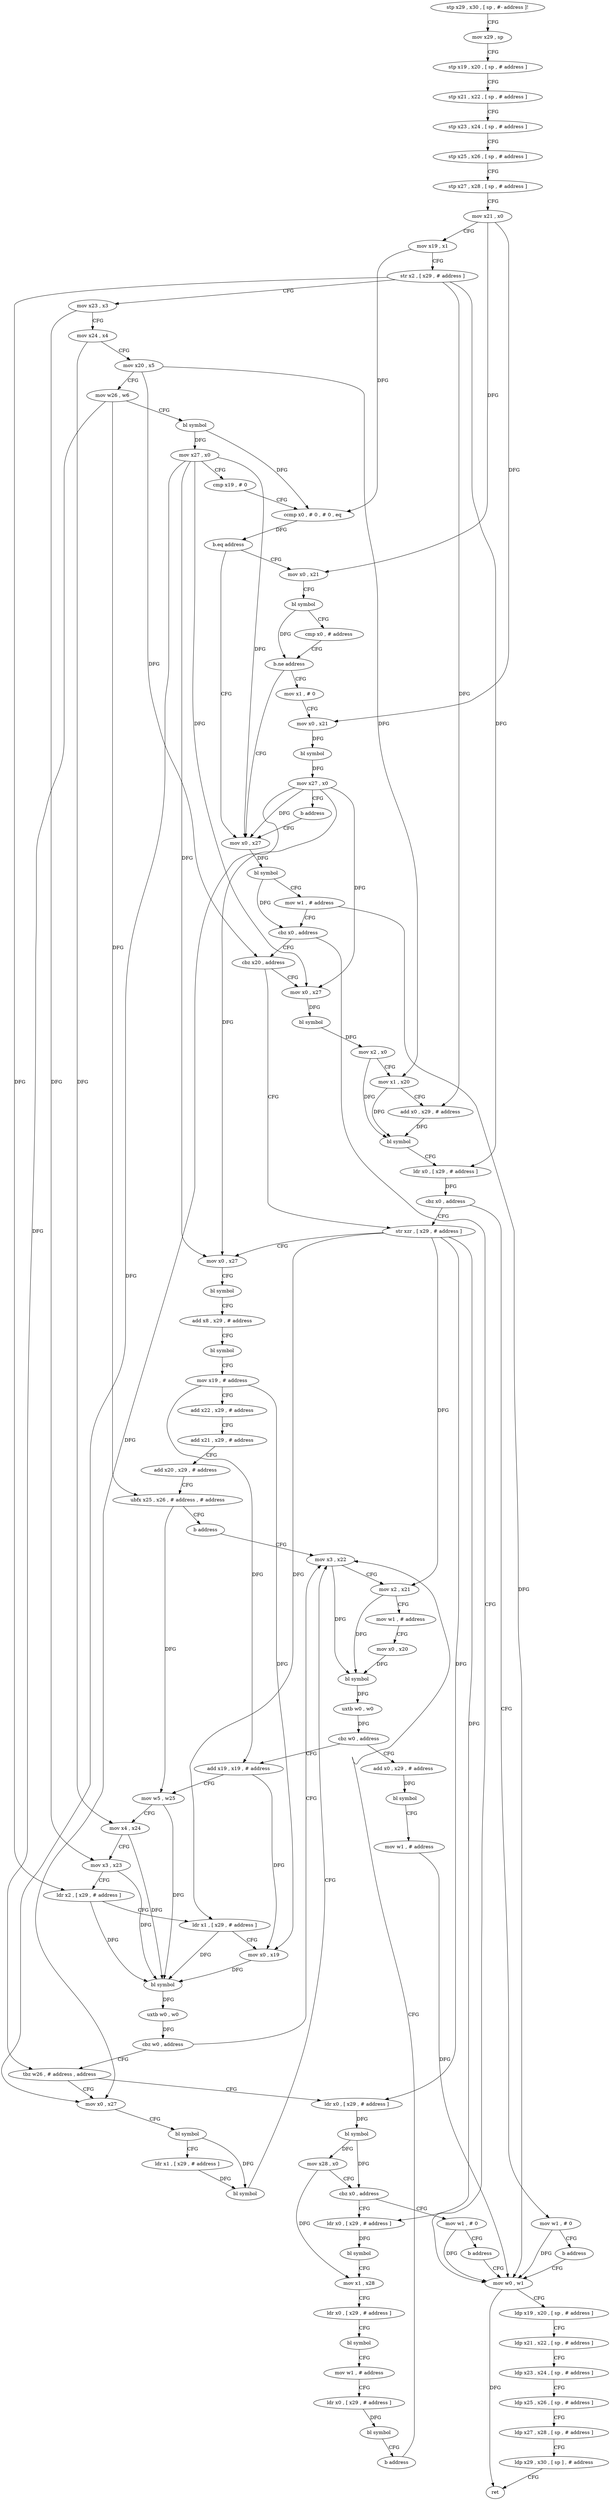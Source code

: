 digraph "func" {
"98744" [label = "stp x29 , x30 , [ sp , #- address ]!" ]
"98748" [label = "mov x29 , sp" ]
"98752" [label = "stp x19 , x20 , [ sp , # address ]" ]
"98756" [label = "stp x21 , x22 , [ sp , # address ]" ]
"98760" [label = "stp x23 , x24 , [ sp , # address ]" ]
"98764" [label = "stp x25 , x26 , [ sp , # address ]" ]
"98768" [label = "stp x27 , x28 , [ sp , # address ]" ]
"98772" [label = "mov x21 , x0" ]
"98776" [label = "mov x19 , x1" ]
"98780" [label = "str x2 , [ x29 , # address ]" ]
"98784" [label = "mov x23 , x3" ]
"98788" [label = "mov x24 , x4" ]
"98792" [label = "mov x20 , x5" ]
"98796" [label = "mov w26 , w6" ]
"98800" [label = "bl symbol" ]
"98804" [label = "mov x27 , x0" ]
"98808" [label = "cmp x19 , # 0" ]
"98812" [label = "ccmp x0 , # 0 , # 0 , eq" ]
"98816" [label = "b.eq address" ]
"98916" [label = "mov x0 , x21" ]
"98820" [label = "mov x0 , x27" ]
"98920" [label = "bl symbol" ]
"98924" [label = "cmp x0 , # address" ]
"98928" [label = "b.ne address" ]
"98932" [label = "mov x1 , # 0" ]
"98824" [label = "bl symbol" ]
"98828" [label = "mov w1 , # address" ]
"98832" [label = "cbz x0 , address" ]
"99112" [label = "mov w0 , w1" ]
"98836" [label = "cbz x20 , address" ]
"98936" [label = "mov x0 , x21" ]
"98940" [label = "bl symbol" ]
"98944" [label = "mov x27 , x0" ]
"98948" [label = "b address" ]
"99116" [label = "ldp x19 , x20 , [ sp , # address ]" ]
"99120" [label = "ldp x21 , x22 , [ sp , # address ]" ]
"99124" [label = "ldp x23 , x24 , [ sp , # address ]" ]
"99128" [label = "ldp x25 , x26 , [ sp , # address ]" ]
"99132" [label = "ldp x27 , x28 , [ sp , # address ]" ]
"99136" [label = "ldp x29 , x30 , [ sp ] , # address" ]
"99140" [label = "ret" ]
"98872" [label = "str xzr , [ x29 , # address ]" ]
"98840" [label = "mov x0 , x27" ]
"98876" [label = "mov x0 , x27" ]
"98880" [label = "bl symbol" ]
"98884" [label = "add x8 , x29 , # address" ]
"98888" [label = "bl symbol" ]
"98892" [label = "mov x19 , # address" ]
"98896" [label = "add x22 , x29 , # address" ]
"98900" [label = "add x21 , x29 , # address" ]
"98904" [label = "add x20 , x29 , # address" ]
"98908" [label = "ubfx x25 , x26 , # address , # address" ]
"98912" [label = "b address" ]
"98976" [label = "mov x3 , x22" ]
"98844" [label = "bl symbol" ]
"98848" [label = "mov x2 , x0" ]
"98852" [label = "mov x1 , x20" ]
"98856" [label = "add x0 , x29 , # address" ]
"98860" [label = "bl symbol" ]
"98864" [label = "ldr x0 , [ x29 , # address ]" ]
"98868" [label = "cbz x0 , address" ]
"99144" [label = "mov w1 , # 0" ]
"98980" [label = "mov x2 , x21" ]
"98984" [label = "mov w1 , # address" ]
"98988" [label = "mov x0 , x20" ]
"98992" [label = "bl symbol" ]
"98996" [label = "uxtb w0 , w0" ]
"99000" [label = "cbz w0 , address" ]
"99100" [label = "add x0 , x29 , # address" ]
"99004" [label = "add x19 , x19 , # address" ]
"99148" [label = "b address" ]
"99104" [label = "bl symbol" ]
"99108" [label = "mov w1 , # address" ]
"99008" [label = "mov w5 , w25" ]
"99012" [label = "mov x4 , x24" ]
"99016" [label = "mov x3 , x23" ]
"99020" [label = "ldr x2 , [ x29 , # address ]" ]
"99024" [label = "ldr x1 , [ x29 , # address ]" ]
"99028" [label = "mov x0 , x19" ]
"99032" [label = "bl symbol" ]
"99036" [label = "uxtb w0 , w0" ]
"99040" [label = "cbz w0 , address" ]
"99044" [label = "tbz w26 , # address , address" ]
"98960" [label = "mov x0 , x27" ]
"99048" [label = "ldr x0 , [ x29 , # address ]" ]
"98964" [label = "bl symbol" ]
"98968" [label = "ldr x1 , [ x29 , # address ]" ]
"98972" [label = "bl symbol" ]
"99052" [label = "bl symbol" ]
"99056" [label = "mov x28 , x0" ]
"99060" [label = "cbz x0 , address" ]
"98952" [label = "mov w1 , # 0" ]
"99064" [label = "ldr x0 , [ x29 , # address ]" ]
"98956" [label = "b address" ]
"99068" [label = "bl symbol" ]
"99072" [label = "mov x1 , x28" ]
"99076" [label = "ldr x0 , [ x29 , # address ]" ]
"99080" [label = "bl symbol" ]
"99084" [label = "mov w1 , # address" ]
"99088" [label = "ldr x0 , [ x29 , # address ]" ]
"99092" [label = "bl symbol" ]
"99096" [label = "b address" ]
"98744" -> "98748" [ label = "CFG" ]
"98748" -> "98752" [ label = "CFG" ]
"98752" -> "98756" [ label = "CFG" ]
"98756" -> "98760" [ label = "CFG" ]
"98760" -> "98764" [ label = "CFG" ]
"98764" -> "98768" [ label = "CFG" ]
"98768" -> "98772" [ label = "CFG" ]
"98772" -> "98776" [ label = "CFG" ]
"98772" -> "98916" [ label = "DFG" ]
"98772" -> "98936" [ label = "DFG" ]
"98776" -> "98780" [ label = "CFG" ]
"98776" -> "98812" [ label = "DFG" ]
"98780" -> "98784" [ label = "CFG" ]
"98780" -> "98864" [ label = "DFG" ]
"98780" -> "99020" [ label = "DFG" ]
"98780" -> "98856" [ label = "DFG" ]
"98784" -> "98788" [ label = "CFG" ]
"98784" -> "99016" [ label = "DFG" ]
"98788" -> "98792" [ label = "CFG" ]
"98788" -> "99012" [ label = "DFG" ]
"98792" -> "98796" [ label = "CFG" ]
"98792" -> "98836" [ label = "DFG" ]
"98792" -> "98852" [ label = "DFG" ]
"98796" -> "98800" [ label = "CFG" ]
"98796" -> "98908" [ label = "DFG" ]
"98796" -> "99044" [ label = "DFG" ]
"98800" -> "98804" [ label = "DFG" ]
"98800" -> "98812" [ label = "DFG" ]
"98804" -> "98808" [ label = "CFG" ]
"98804" -> "98820" [ label = "DFG" ]
"98804" -> "98876" [ label = "DFG" ]
"98804" -> "98840" [ label = "DFG" ]
"98804" -> "98960" [ label = "DFG" ]
"98808" -> "98812" [ label = "CFG" ]
"98812" -> "98816" [ label = "DFG" ]
"98816" -> "98916" [ label = "CFG" ]
"98816" -> "98820" [ label = "CFG" ]
"98916" -> "98920" [ label = "CFG" ]
"98820" -> "98824" [ label = "DFG" ]
"98920" -> "98924" [ label = "CFG" ]
"98920" -> "98928" [ label = "DFG" ]
"98924" -> "98928" [ label = "CFG" ]
"98928" -> "98820" [ label = "CFG" ]
"98928" -> "98932" [ label = "CFG" ]
"98932" -> "98936" [ label = "CFG" ]
"98824" -> "98828" [ label = "CFG" ]
"98824" -> "98832" [ label = "DFG" ]
"98828" -> "98832" [ label = "CFG" ]
"98828" -> "99112" [ label = "DFG" ]
"98832" -> "99112" [ label = "CFG" ]
"98832" -> "98836" [ label = "CFG" ]
"99112" -> "99116" [ label = "CFG" ]
"99112" -> "99140" [ label = "DFG" ]
"98836" -> "98872" [ label = "CFG" ]
"98836" -> "98840" [ label = "CFG" ]
"98936" -> "98940" [ label = "DFG" ]
"98940" -> "98944" [ label = "DFG" ]
"98944" -> "98948" [ label = "CFG" ]
"98944" -> "98820" [ label = "DFG" ]
"98944" -> "98876" [ label = "DFG" ]
"98944" -> "98840" [ label = "DFG" ]
"98944" -> "98960" [ label = "DFG" ]
"98948" -> "98820" [ label = "CFG" ]
"99116" -> "99120" [ label = "CFG" ]
"99120" -> "99124" [ label = "CFG" ]
"99124" -> "99128" [ label = "CFG" ]
"99128" -> "99132" [ label = "CFG" ]
"99132" -> "99136" [ label = "CFG" ]
"99136" -> "99140" [ label = "CFG" ]
"98872" -> "98876" [ label = "CFG" ]
"98872" -> "99024" [ label = "DFG" ]
"98872" -> "99048" [ label = "DFG" ]
"98872" -> "99064" [ label = "DFG" ]
"98872" -> "98980" [ label = "DFG" ]
"98840" -> "98844" [ label = "DFG" ]
"98876" -> "98880" [ label = "CFG" ]
"98880" -> "98884" [ label = "CFG" ]
"98884" -> "98888" [ label = "CFG" ]
"98888" -> "98892" [ label = "CFG" ]
"98892" -> "98896" [ label = "CFG" ]
"98892" -> "99004" [ label = "DFG" ]
"98892" -> "99028" [ label = "DFG" ]
"98896" -> "98900" [ label = "CFG" ]
"98900" -> "98904" [ label = "CFG" ]
"98904" -> "98908" [ label = "CFG" ]
"98908" -> "98912" [ label = "CFG" ]
"98908" -> "99008" [ label = "DFG" ]
"98912" -> "98976" [ label = "CFG" ]
"98976" -> "98980" [ label = "CFG" ]
"98976" -> "98992" [ label = "DFG" ]
"98844" -> "98848" [ label = "DFG" ]
"98848" -> "98852" [ label = "CFG" ]
"98848" -> "98860" [ label = "DFG" ]
"98852" -> "98856" [ label = "CFG" ]
"98852" -> "98860" [ label = "DFG" ]
"98856" -> "98860" [ label = "DFG" ]
"98860" -> "98864" [ label = "CFG" ]
"98864" -> "98868" [ label = "DFG" ]
"98868" -> "99144" [ label = "CFG" ]
"98868" -> "98872" [ label = "CFG" ]
"99144" -> "99148" [ label = "CFG" ]
"99144" -> "99112" [ label = "DFG" ]
"98980" -> "98984" [ label = "CFG" ]
"98980" -> "98992" [ label = "DFG" ]
"98984" -> "98988" [ label = "CFG" ]
"98988" -> "98992" [ label = "DFG" ]
"98992" -> "98996" [ label = "DFG" ]
"98996" -> "99000" [ label = "DFG" ]
"99000" -> "99100" [ label = "CFG" ]
"99000" -> "99004" [ label = "CFG" ]
"99100" -> "99104" [ label = "DFG" ]
"99004" -> "99008" [ label = "CFG" ]
"99004" -> "99028" [ label = "DFG" ]
"99148" -> "99112" [ label = "CFG" ]
"99104" -> "99108" [ label = "CFG" ]
"99108" -> "99112" [ label = "DFG" ]
"99008" -> "99012" [ label = "CFG" ]
"99008" -> "99032" [ label = "DFG" ]
"99012" -> "99016" [ label = "CFG" ]
"99012" -> "99032" [ label = "DFG" ]
"99016" -> "99020" [ label = "CFG" ]
"99016" -> "99032" [ label = "DFG" ]
"99020" -> "99024" [ label = "CFG" ]
"99020" -> "99032" [ label = "DFG" ]
"99024" -> "99028" [ label = "CFG" ]
"99024" -> "99032" [ label = "DFG" ]
"99028" -> "99032" [ label = "DFG" ]
"99032" -> "99036" [ label = "DFG" ]
"99036" -> "99040" [ label = "DFG" ]
"99040" -> "98976" [ label = "CFG" ]
"99040" -> "99044" [ label = "CFG" ]
"99044" -> "98960" [ label = "CFG" ]
"99044" -> "99048" [ label = "CFG" ]
"98960" -> "98964" [ label = "CFG" ]
"99048" -> "99052" [ label = "DFG" ]
"98964" -> "98968" [ label = "CFG" ]
"98964" -> "98972" [ label = "DFG" ]
"98968" -> "98972" [ label = "DFG" ]
"98972" -> "98976" [ label = "CFG" ]
"99052" -> "99056" [ label = "DFG" ]
"99052" -> "99060" [ label = "DFG" ]
"99056" -> "99060" [ label = "CFG" ]
"99056" -> "99072" [ label = "DFG" ]
"99060" -> "98952" [ label = "CFG" ]
"99060" -> "99064" [ label = "CFG" ]
"98952" -> "98956" [ label = "CFG" ]
"98952" -> "99112" [ label = "DFG" ]
"99064" -> "99068" [ label = "DFG" ]
"98956" -> "99112" [ label = "CFG" ]
"99068" -> "99072" [ label = "CFG" ]
"99072" -> "99076" [ label = "CFG" ]
"99076" -> "99080" [ label = "CFG" ]
"99080" -> "99084" [ label = "CFG" ]
"99084" -> "99088" [ label = "CFG" ]
"99088" -> "99092" [ label = "DFG" ]
"99092" -> "99096" [ label = "CFG" ]
"99096" -> "98976" [ label = "CFG" ]
}
